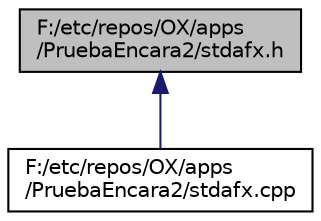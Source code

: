 digraph "F:/etc/repos/OX/apps/PruebaEncara2/stdafx.h"
{
  edge [fontname="Helvetica",fontsize="10",labelfontname="Helvetica",labelfontsize="10"];
  node [fontname="Helvetica",fontsize="10",shape=record];
  Node1 [label="F:/etc/repos/OX/apps\l/PruebaEncara2/stdafx.h",height=0.2,width=0.4,color="black", fillcolor="grey75", style="filled" fontcolor="black"];
  Node1 -> Node2 [dir="back",color="midnightblue",fontsize="10",style="solid",fontname="Helvetica"];
  Node2 [label="F:/etc/repos/OX/apps\l/PruebaEncara2/stdafx.cpp",height=0.2,width=0.4,color="black", fillcolor="white", style="filled",URL="$_prueba_encara2_2stdafx_8cpp.html"];
}
